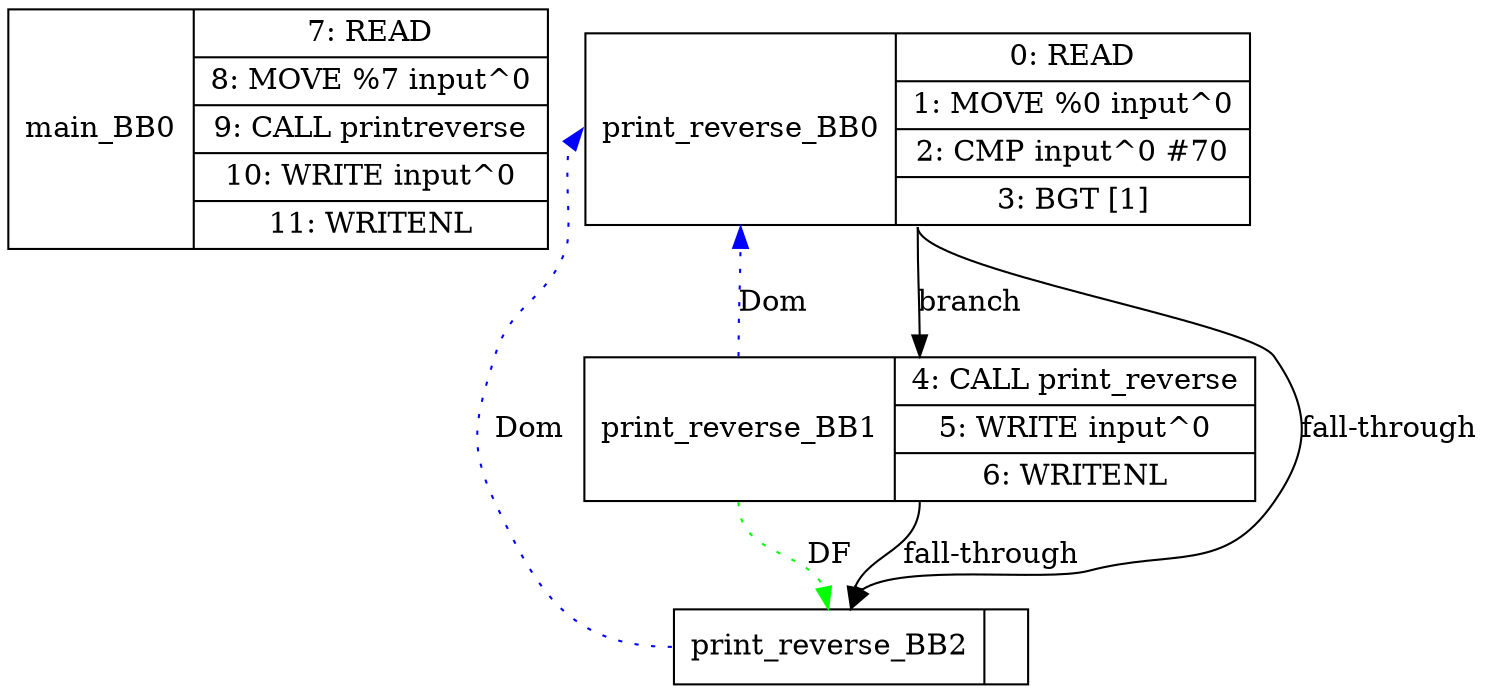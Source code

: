 diGraph G { 
main_BB0 [shape=record, label="<b>main_BB0| {7: READ |8: MOVE %7 input^0|9: CALL printreverse|10: WRITE input^0|11: WRITENL }"];
print_reverse_BB0 [shape=record, label="<b>print_reverse_BB0| {0: READ |1: MOVE %0 input^0|2: CMP input^0 #70|3: BGT [1]}"];
print_reverse_BB1 [shape=record, label="<b>print_reverse_BB1| {4: CALL print_reverse|5: WRITE input^0|6: WRITENL }"];
print_reverse_BB2 [shape=record, label="<b>print_reverse_BB2| {}"];

print_reverse_BB0:s -> print_reverse_BB1:n [label="branch"];
print_reverse_BB0:s -> print_reverse_BB2:n [label="fall-through"];
print_reverse_BB1:s -> print_reverse_BB2:n [label="fall-through"];
print_reverse_BB1:b -> print_reverse_BB0:b [color=blue, style=dotted, label="Dom"];
print_reverse_BB2:b -> print_reverse_BB0:b [color=blue, style=dotted, label="Dom"];
print_reverse_BB1:b -> print_reverse_BB2:b [color=green, style=dotted, label="DF"];


}